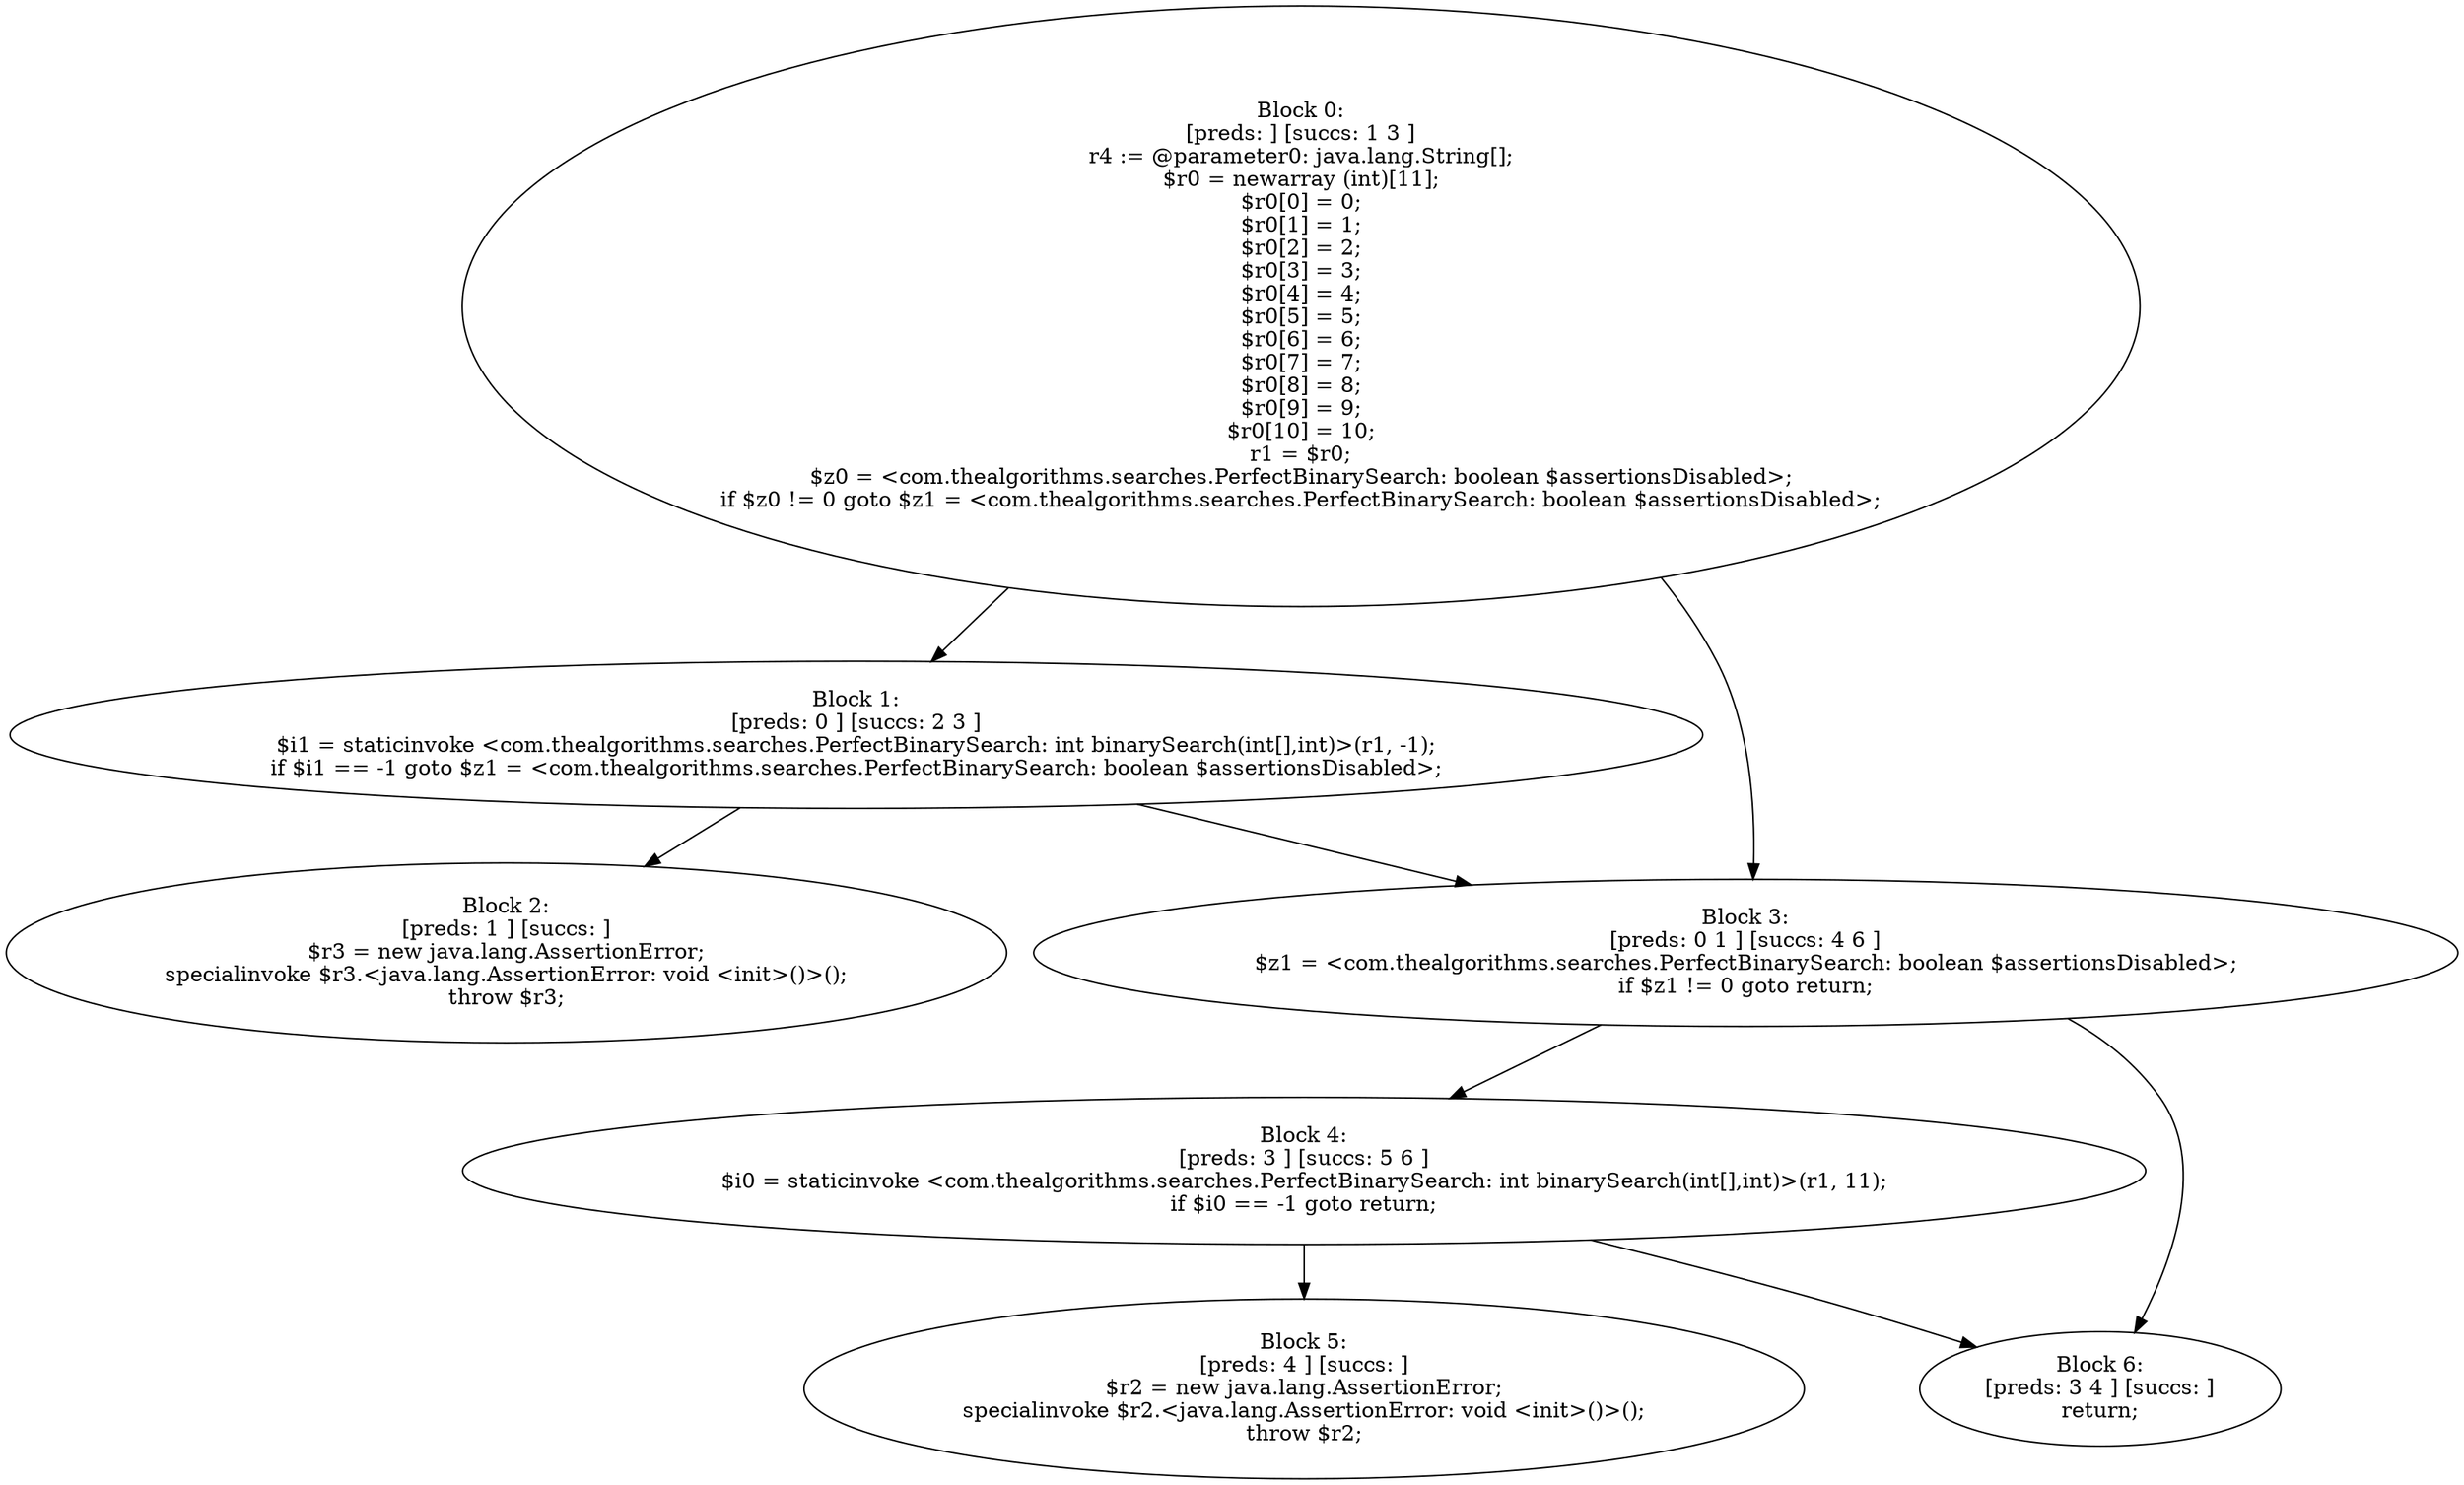 digraph "unitGraph" {
    "Block 0:
[preds: ] [succs: 1 3 ]
r4 := @parameter0: java.lang.String[];
$r0 = newarray (int)[11];
$r0[0] = 0;
$r0[1] = 1;
$r0[2] = 2;
$r0[3] = 3;
$r0[4] = 4;
$r0[5] = 5;
$r0[6] = 6;
$r0[7] = 7;
$r0[8] = 8;
$r0[9] = 9;
$r0[10] = 10;
r1 = $r0;
$z0 = <com.thealgorithms.searches.PerfectBinarySearch: boolean $assertionsDisabled>;
if $z0 != 0 goto $z1 = <com.thealgorithms.searches.PerfectBinarySearch: boolean $assertionsDisabled>;
"
    "Block 1:
[preds: 0 ] [succs: 2 3 ]
$i1 = staticinvoke <com.thealgorithms.searches.PerfectBinarySearch: int binarySearch(int[],int)>(r1, -1);
if $i1 == -1 goto $z1 = <com.thealgorithms.searches.PerfectBinarySearch: boolean $assertionsDisabled>;
"
    "Block 2:
[preds: 1 ] [succs: ]
$r3 = new java.lang.AssertionError;
specialinvoke $r3.<java.lang.AssertionError: void <init>()>();
throw $r3;
"
    "Block 3:
[preds: 0 1 ] [succs: 4 6 ]
$z1 = <com.thealgorithms.searches.PerfectBinarySearch: boolean $assertionsDisabled>;
if $z1 != 0 goto return;
"
    "Block 4:
[preds: 3 ] [succs: 5 6 ]
$i0 = staticinvoke <com.thealgorithms.searches.PerfectBinarySearch: int binarySearch(int[],int)>(r1, 11);
if $i0 == -1 goto return;
"
    "Block 5:
[preds: 4 ] [succs: ]
$r2 = new java.lang.AssertionError;
specialinvoke $r2.<java.lang.AssertionError: void <init>()>();
throw $r2;
"
    "Block 6:
[preds: 3 4 ] [succs: ]
return;
"
    "Block 0:
[preds: ] [succs: 1 3 ]
r4 := @parameter0: java.lang.String[];
$r0 = newarray (int)[11];
$r0[0] = 0;
$r0[1] = 1;
$r0[2] = 2;
$r0[3] = 3;
$r0[4] = 4;
$r0[5] = 5;
$r0[6] = 6;
$r0[7] = 7;
$r0[8] = 8;
$r0[9] = 9;
$r0[10] = 10;
r1 = $r0;
$z0 = <com.thealgorithms.searches.PerfectBinarySearch: boolean $assertionsDisabled>;
if $z0 != 0 goto $z1 = <com.thealgorithms.searches.PerfectBinarySearch: boolean $assertionsDisabled>;
"->"Block 1:
[preds: 0 ] [succs: 2 3 ]
$i1 = staticinvoke <com.thealgorithms.searches.PerfectBinarySearch: int binarySearch(int[],int)>(r1, -1);
if $i1 == -1 goto $z1 = <com.thealgorithms.searches.PerfectBinarySearch: boolean $assertionsDisabled>;
";
    "Block 0:
[preds: ] [succs: 1 3 ]
r4 := @parameter0: java.lang.String[];
$r0 = newarray (int)[11];
$r0[0] = 0;
$r0[1] = 1;
$r0[2] = 2;
$r0[3] = 3;
$r0[4] = 4;
$r0[5] = 5;
$r0[6] = 6;
$r0[7] = 7;
$r0[8] = 8;
$r0[9] = 9;
$r0[10] = 10;
r1 = $r0;
$z0 = <com.thealgorithms.searches.PerfectBinarySearch: boolean $assertionsDisabled>;
if $z0 != 0 goto $z1 = <com.thealgorithms.searches.PerfectBinarySearch: boolean $assertionsDisabled>;
"->"Block 3:
[preds: 0 1 ] [succs: 4 6 ]
$z1 = <com.thealgorithms.searches.PerfectBinarySearch: boolean $assertionsDisabled>;
if $z1 != 0 goto return;
";
    "Block 1:
[preds: 0 ] [succs: 2 3 ]
$i1 = staticinvoke <com.thealgorithms.searches.PerfectBinarySearch: int binarySearch(int[],int)>(r1, -1);
if $i1 == -1 goto $z1 = <com.thealgorithms.searches.PerfectBinarySearch: boolean $assertionsDisabled>;
"->"Block 2:
[preds: 1 ] [succs: ]
$r3 = new java.lang.AssertionError;
specialinvoke $r3.<java.lang.AssertionError: void <init>()>();
throw $r3;
";
    "Block 1:
[preds: 0 ] [succs: 2 3 ]
$i1 = staticinvoke <com.thealgorithms.searches.PerfectBinarySearch: int binarySearch(int[],int)>(r1, -1);
if $i1 == -1 goto $z1 = <com.thealgorithms.searches.PerfectBinarySearch: boolean $assertionsDisabled>;
"->"Block 3:
[preds: 0 1 ] [succs: 4 6 ]
$z1 = <com.thealgorithms.searches.PerfectBinarySearch: boolean $assertionsDisabled>;
if $z1 != 0 goto return;
";
    "Block 3:
[preds: 0 1 ] [succs: 4 6 ]
$z1 = <com.thealgorithms.searches.PerfectBinarySearch: boolean $assertionsDisabled>;
if $z1 != 0 goto return;
"->"Block 4:
[preds: 3 ] [succs: 5 6 ]
$i0 = staticinvoke <com.thealgorithms.searches.PerfectBinarySearch: int binarySearch(int[],int)>(r1, 11);
if $i0 == -1 goto return;
";
    "Block 3:
[preds: 0 1 ] [succs: 4 6 ]
$z1 = <com.thealgorithms.searches.PerfectBinarySearch: boolean $assertionsDisabled>;
if $z1 != 0 goto return;
"->"Block 6:
[preds: 3 4 ] [succs: ]
return;
";
    "Block 4:
[preds: 3 ] [succs: 5 6 ]
$i0 = staticinvoke <com.thealgorithms.searches.PerfectBinarySearch: int binarySearch(int[],int)>(r1, 11);
if $i0 == -1 goto return;
"->"Block 5:
[preds: 4 ] [succs: ]
$r2 = new java.lang.AssertionError;
specialinvoke $r2.<java.lang.AssertionError: void <init>()>();
throw $r2;
";
    "Block 4:
[preds: 3 ] [succs: 5 6 ]
$i0 = staticinvoke <com.thealgorithms.searches.PerfectBinarySearch: int binarySearch(int[],int)>(r1, 11);
if $i0 == -1 goto return;
"->"Block 6:
[preds: 3 4 ] [succs: ]
return;
";
}
